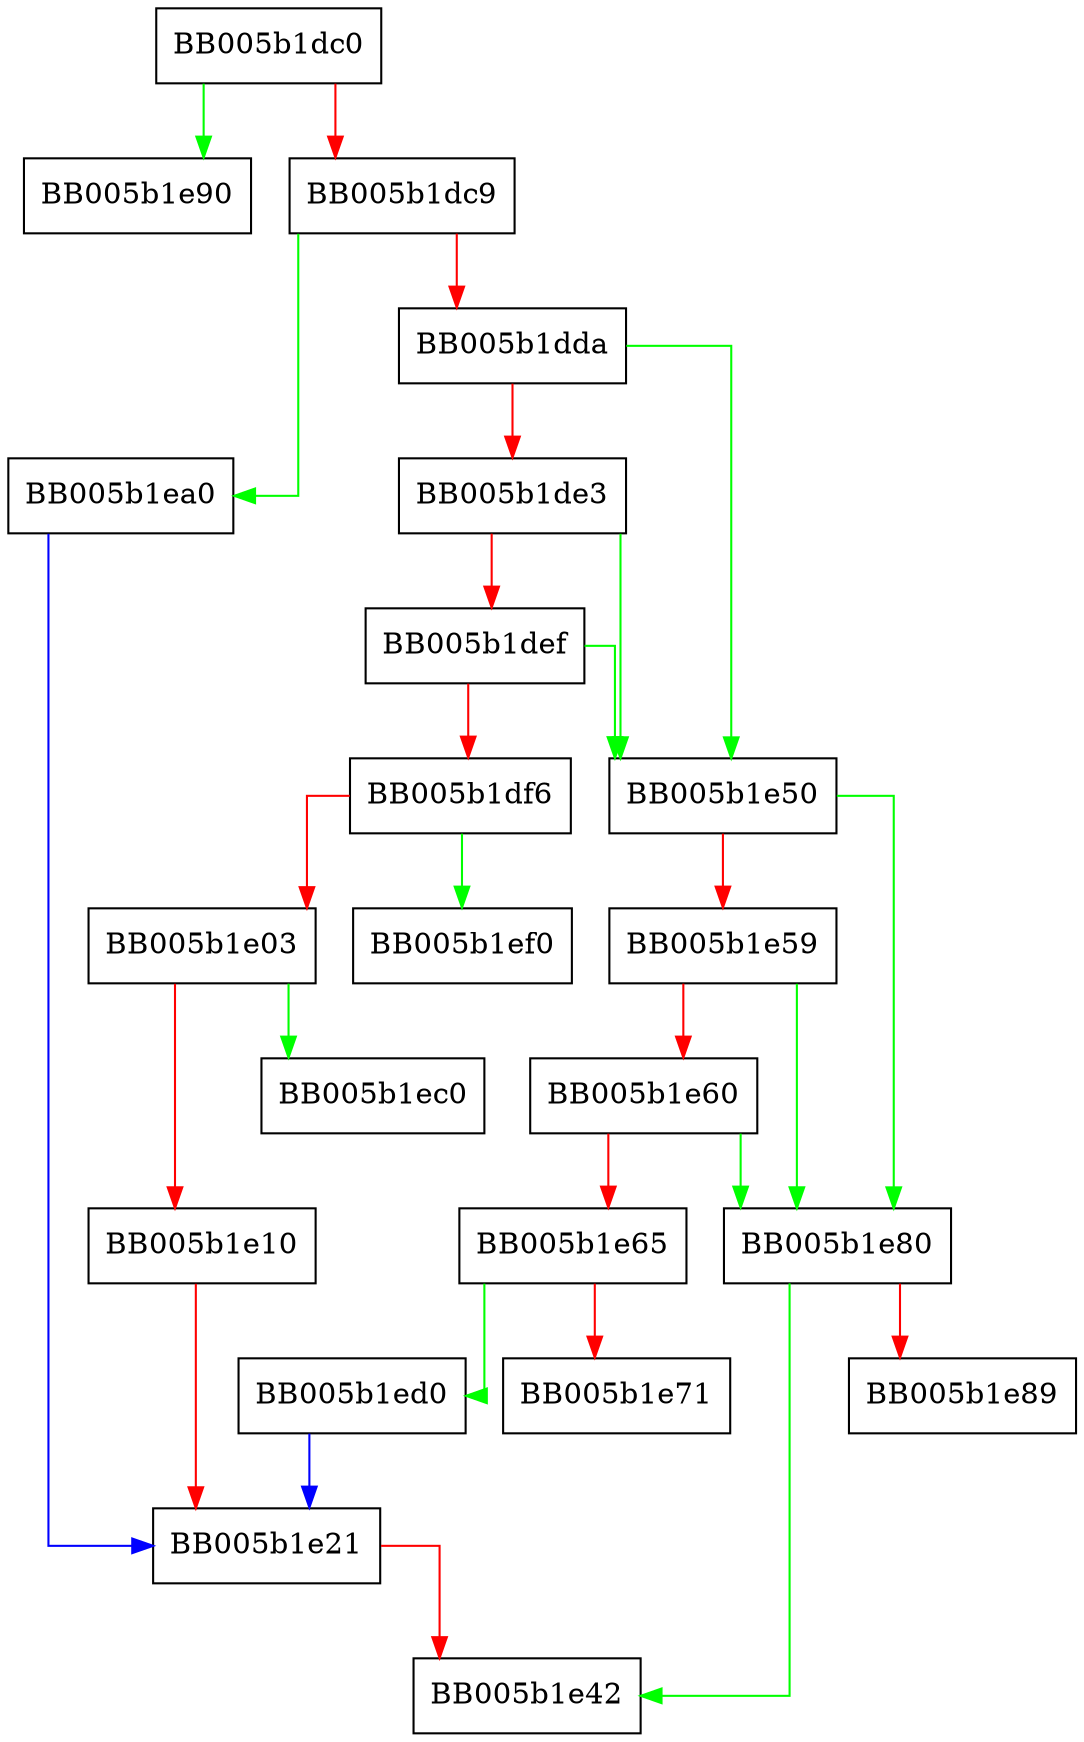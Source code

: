 digraph EVP_DigestUpdate {
  node [shape="box"];
  graph [splines=ortho];
  BB005b1dc0 -> BB005b1e90 [color="green"];
  BB005b1dc0 -> BB005b1dc9 [color="red"];
  BB005b1dc9 -> BB005b1ea0 [color="green"];
  BB005b1dc9 -> BB005b1dda [color="red"];
  BB005b1dda -> BB005b1e50 [color="green"];
  BB005b1dda -> BB005b1de3 [color="red"];
  BB005b1de3 -> BB005b1e50 [color="green"];
  BB005b1de3 -> BB005b1def [color="red"];
  BB005b1def -> BB005b1e50 [color="green"];
  BB005b1def -> BB005b1df6 [color="red"];
  BB005b1df6 -> BB005b1ef0 [color="green"];
  BB005b1df6 -> BB005b1e03 [color="red"];
  BB005b1e03 -> BB005b1ec0 [color="green"];
  BB005b1e03 -> BB005b1e10 [color="red"];
  BB005b1e10 -> BB005b1e21 [color="red"];
  BB005b1e21 -> BB005b1e42 [color="red"];
  BB005b1e50 -> BB005b1e80 [color="green"];
  BB005b1e50 -> BB005b1e59 [color="red"];
  BB005b1e59 -> BB005b1e80 [color="green"];
  BB005b1e59 -> BB005b1e60 [color="red"];
  BB005b1e60 -> BB005b1e80 [color="green"];
  BB005b1e60 -> BB005b1e65 [color="red"];
  BB005b1e65 -> BB005b1ed0 [color="green"];
  BB005b1e65 -> BB005b1e71 [color="red"];
  BB005b1e80 -> BB005b1e42 [color="green"];
  BB005b1e80 -> BB005b1e89 [color="red"];
  BB005b1ea0 -> BB005b1e21 [color="blue"];
  BB005b1ed0 -> BB005b1e21 [color="blue"];
}